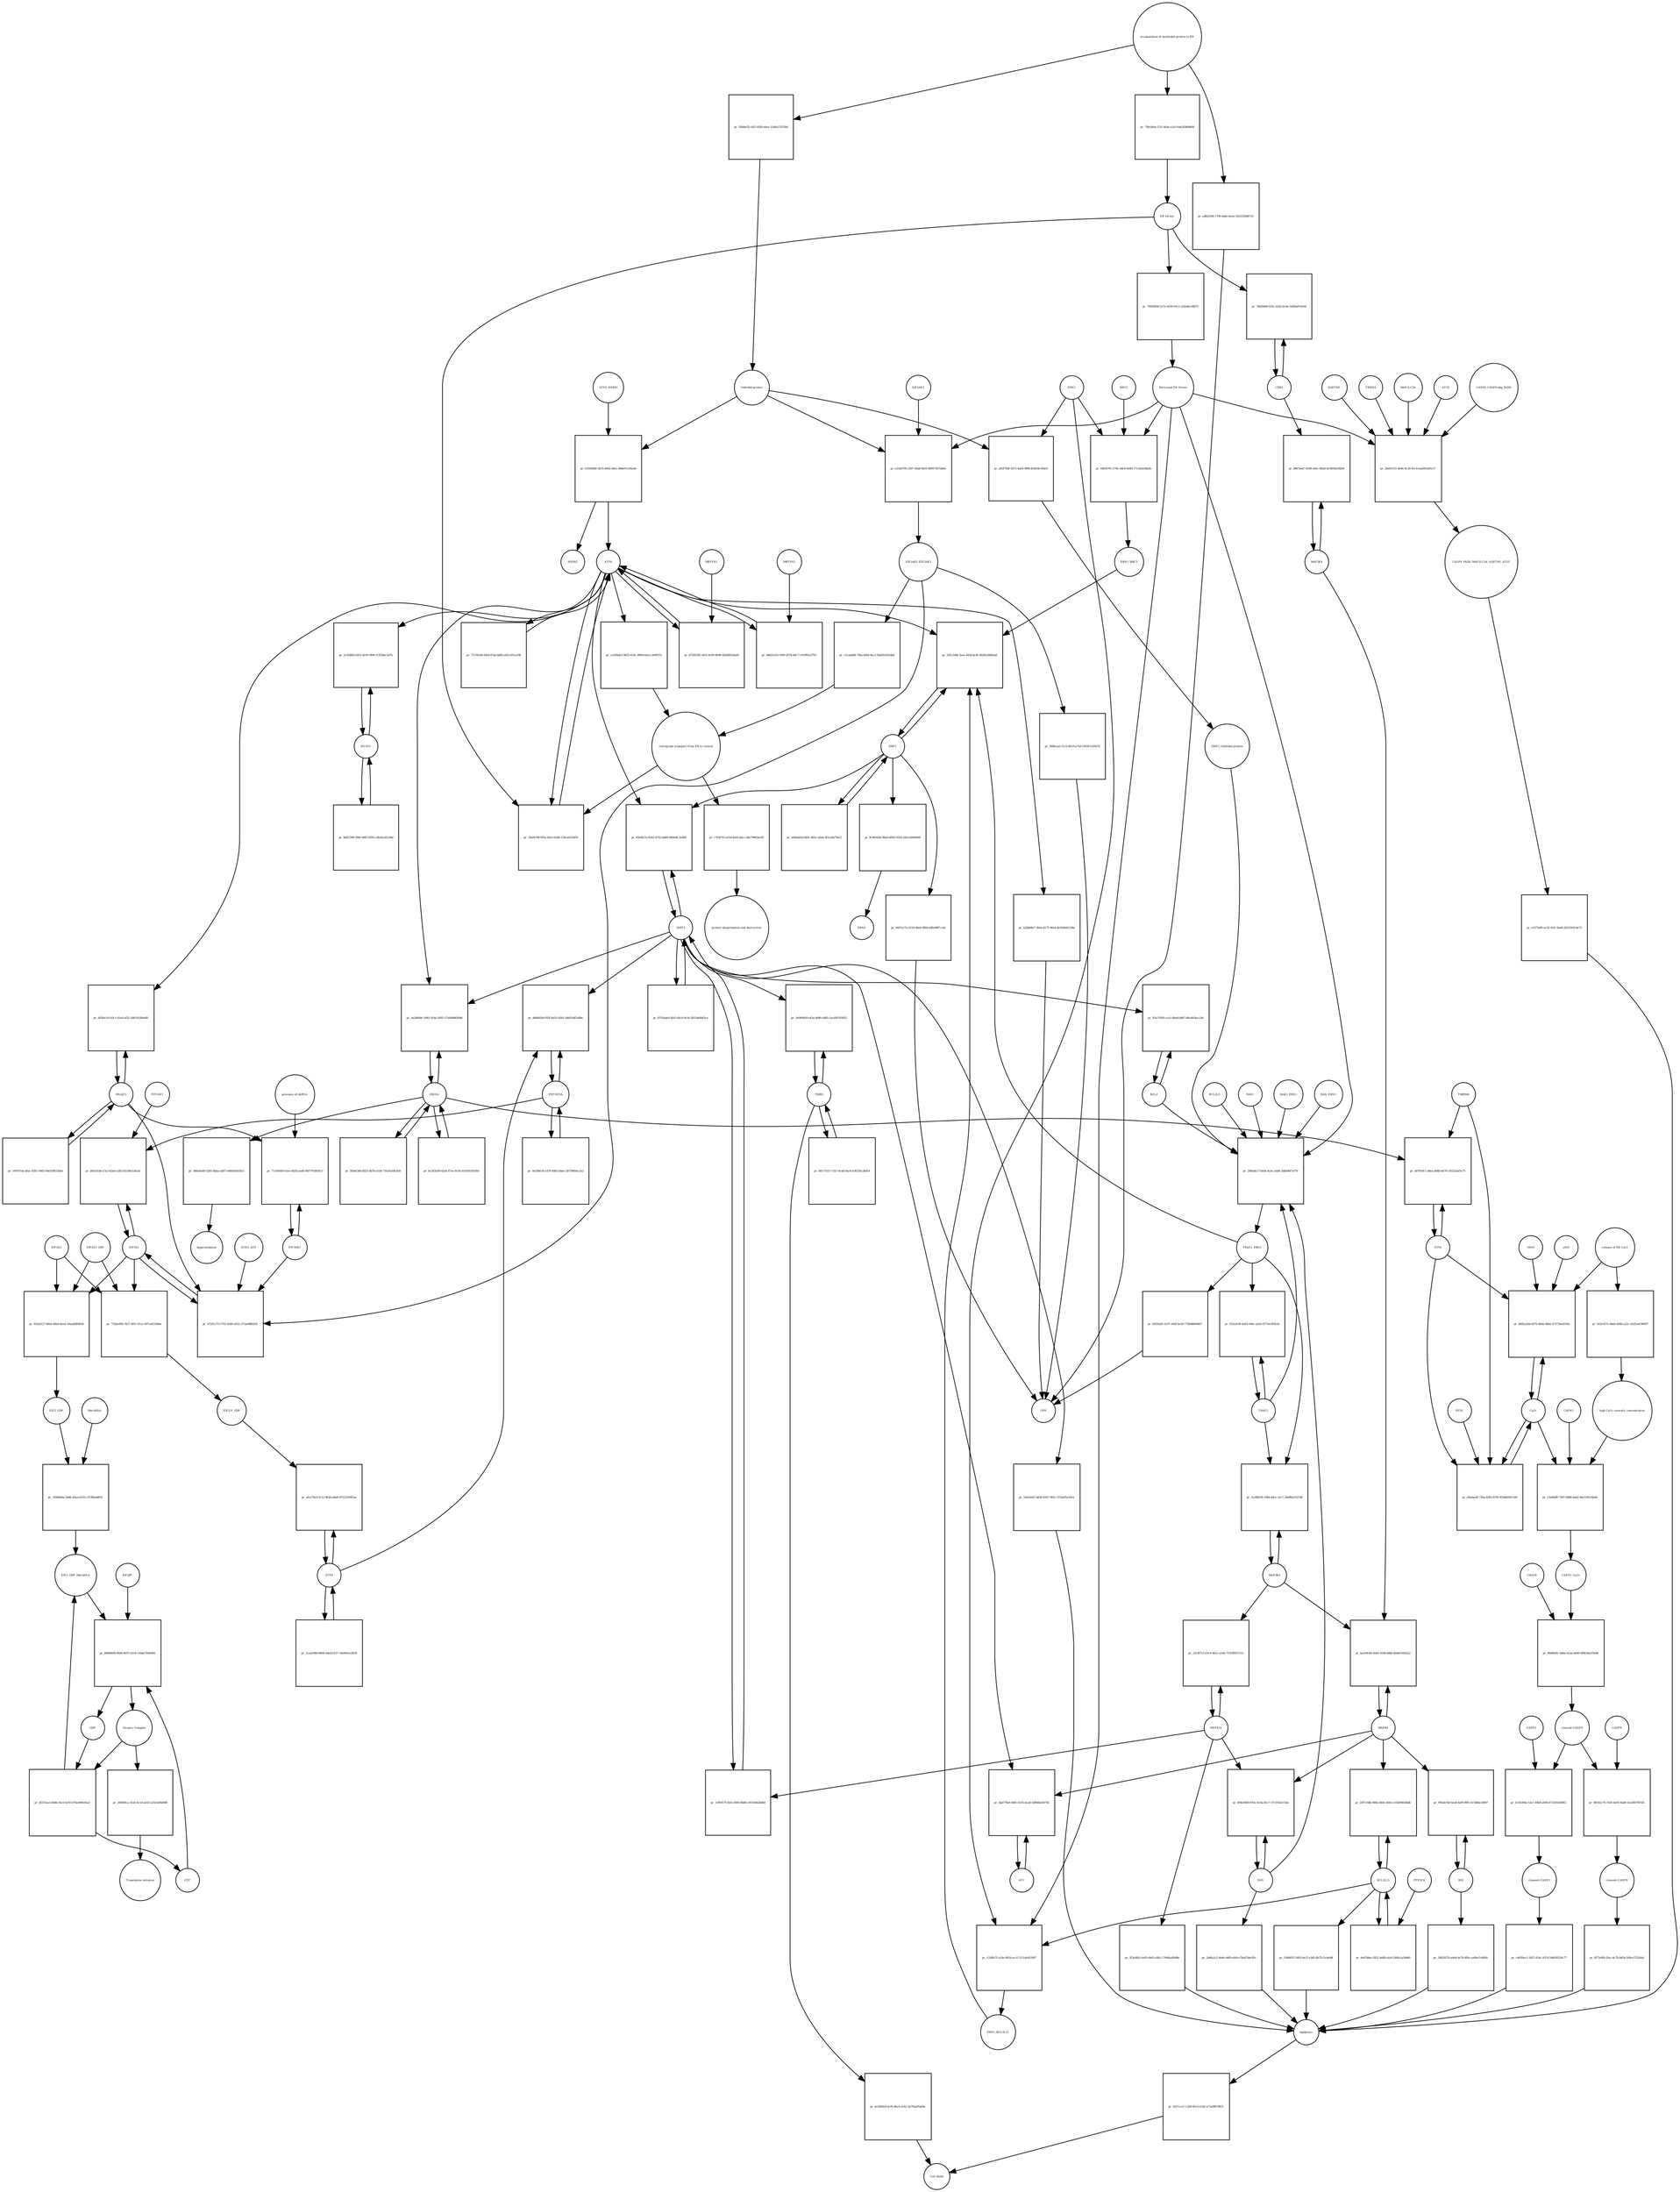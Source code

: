 strict digraph  {
ATF6_HSPA5 [annotation="", bipartite=0, cls=complex, fontsize=4, label=ATF6_HSPA5, shape=circle];
"pr_035549d0-2635-4602-b0ec-8bbe91164a4d" [annotation="", bipartite=1, cls=process, fontsize=4, label="pr_035549d0-2635-4602-b0ec-8bbe91164a4d", shape=square];
ATF6 [annotation="urn_miriam_hgnc.symbol_ATF6", bipartite=0, cls=macromolecule, fontsize=4, label=ATF6, shape=circle];
HSPA5 [annotation="urn_miriam_hgnc.symbol_HSPA5", bipartite=0, cls=macromolecule, fontsize=4, label=HSPA5, shape=circle];
"Unfolded protein" [annotation="", bipartite=0, cls=macromolecule, fontsize=4, label="Unfolded protein", shape=circle];
ERN1 [annotation="urn_miriam_hgnc.symbol_ERN1", bipartite=0, cls=macromolecule, fontsize=4, label=ERN1, shape=circle];
"pr_a83f7fb8-5d72-4a65-9f88-fb5834c5f4e0" [annotation="", bipartite=1, cls=process, fontsize=4, label="pr_a83f7fb8-5d72-4a65-9f88-fb5834c5f4e0", shape=square];
"ERN1_Unfolded protein" [annotation="", bipartite=0, cls=complex, fontsize=4, label="ERN1_Unfolded protein", shape=circle];
EIF2AK3_EIF2AK3 [annotation="", bipartite=0, cls=complex, fontsize=4, label=EIF2AK3_EIF2AK3, shape=circle];
"pr_c2cad446-7fba-40bd-8ac1-fbd26c6416bd" [annotation="", bipartite=1, cls=process, fontsize=4, label="pr_c2cad446-7fba-40bd-8ac1-fbd26c6416bd", shape=square];
"retrograde transport from ER to cytosol" [annotation="", bipartite=0, cls=phenotype, fontsize=4, label="retrograde transport from ER to cytosol", shape=circle];
"pr_ca598da3-9825-419c-996d-ebe1c3e9937e" [annotation="", bipartite=1, cls=process, fontsize=4, label="pr_ca598da3-9825-419c-996d-ebe1c3e9937e", shape=square];
"pr_c763f7f2-ee5d-4ef4-abcc-a8e79983ec85" [annotation="", bipartite=1, cls=process, fontsize=4, label="pr_c763f7f2-ee5d-4ef4-abcc-a8e79983ec85", shape=square];
"protein ubiquitination and destruction" [annotation="", bipartite=0, cls=phenotype, fontsize=4, label="protein ubiquitination and destruction", shape=circle];
"pr_296e8a17-8a0d-4cbc-a4db-3dbb96f7ef78" [annotation="", bipartite=1, cls=process, fontsize=4, label="pr_296e8a17-8a0d-4cbc-a4db-3dbb96f7ef78", shape=square];
TRAF2_ERN1 [annotation="", bipartite=0, cls=complex, fontsize=4, label=TRAF2_ERN1, shape=circle];
BAK1_ERN1 [annotation="", bipartite=0, cls=complex, fontsize=4, label=BAK1_ERN1, shape=circle];
BAX_ERN1 [annotation="", bipartite=0, cls=complex, fontsize=4, label=BAX_ERN1, shape=circle];
BCL2 [annotation="urn_miriam_hgnc.symbol_BCL2", bipartite=0, cls="nucleic acid feature", fontsize=4, label=BCL2, shape=circle];
BCL2L1 [annotation="urn_miriam_hgnc.symbol_BCL2L1", bipartite=0, cls=macromolecule, fontsize=4, label=BCL2L1, shape=circle];
"Persistant ER Stress" [annotation="", bipartite=0, cls=phenotype, fontsize=4, label="Persistant ER Stress", shape=circle];
BAX [annotation="urn_miriam_hgnc.symbol_BAX", bipartite=0, cls=macromolecule, fontsize=4, label=BAX, shape=circle];
BAK1 [annotation="urn_miriam_hgnc.symbol_BAK1", bipartite=0, cls=macromolecule, fontsize=4, label=BAK1, shape=circle];
TRAF2 [annotation="urn_miriam_hgnc.symbol_TRAF2", bipartite=0, cls=macromolecule, fontsize=4, label=TRAF2, shape=circle];
XBP1 [annotation="urn_miriam_hgnc.symbol_XBP1", bipartite=0, cls=macromolecule, fontsize=4, label=XBP1, shape=circle];
"pr_505c3d6f-3aee-493d-bc6f-d620e1806cbd" [annotation="", bipartite=1, cls=process, fontsize=4, label="pr_505c3d6f-3aee-493d-bc6f-d620e1806cbd", shape=square];
ERN1_BBC3 [annotation="", bipartite=0, cls=complex, fontsize=4, label=ERN1_BBC3, shape=circle];
ERN1_BCL2L11 [annotation="", bipartite=0, cls=complex, fontsize=4, label=ERN1_BCL2L11, shape=circle];
"pr_e406a65d-b65c-403c-a6eb-4f1e29a7fdc5" [annotation="", bipartite=1, cls=process, fontsize=4, label="pr_e406a65d-b65c-403c-a6eb-4f1e29a7fdc5", shape=square];
"pr_8c963d2d-99a4-495d-9324-2d21e9456060" [annotation="", bipartite=1, cls=process, fontsize=4, label="pr_8c963d2d-99a4-495d-9324-2d21e9456060", shape=square];
ERAD [annotation="", bipartite=0, cls=phenotype, fontsize=4, label=ERAD, shape=circle];
"pr_4687a17a-615d-40e6-9f6d-a9fe6887c3af" [annotation="", bipartite=1, cls=process, fontsize=4, label="pr_4687a17a-615d-40e6-9f6d-a9fe6887c3af", shape=square];
UPR [annotation="", bipartite=0, cls=phenotype, fontsize=4, label=UPR, shape=circle];
"pr_033a3c6f-4e83-40bc-a5e0-5f716c0f5b34" [annotation="", bipartite=1, cls=process, fontsize=4, label="pr_033a3c6f-4e83-40bc-a5e0-5f716c0f5b34", shape=square];
MAPK8 [annotation="urn_miriam_hgnc.symbol_MAPK8", bipartite=0, cls=macromolecule, fontsize=4, label=MAPK8, shape=circle];
"pr_ba3e8cbb-4ab5-410b-8dbf-6b44e50ef2a2" [annotation="", bipartite=1, cls=process, fontsize=4, label="pr_ba3e8cbb-4ab5-410b-8dbf-6b44e50ef2a2", shape=square];
MAP3K4 [annotation="urn_miriam_hgnc.symbol_MAP3K4", bipartite=0, cls=macromolecule, fontsize=4, label=MAP3K4, shape=circle];
MAP3K5 [annotation="urn_miriam_hgnc.symbol_MAP3K5", bipartite=0, cls=macromolecule, fontsize=4, label=MAP3K5, shape=circle];
MAPK14 [annotation="urn_miriam_hgnc.symbol_MAPK14", bipartite=0, cls=macromolecule, fontsize=4, label=MAPK14, shape=circle];
"pr_23c9f7c5-43c9-4b2c-a1eb-71919f857e33" [annotation="", bipartite=1, cls=process, fontsize=4, label="pr_23c9f7c5-43c9-4b2c-a1eb-71919f857e33", shape=square];
"pr_5f2a9fb5-4a93-4b03-a9b1-170d0aafb9bb" [annotation="", bipartite=1, cls=process, fontsize=4, label="pr_5f2a9fb5-4a93-4b03-a9b1-170d0aafb9bb", shape=square];
Apoptosis [annotation="", bipartite=0, cls=phenotype, fontsize=4, label=Apoptosis, shape=circle];
DDIT3 [annotation="urn_miriam_hgnc.symbol_DDIT3", bipartite=0, cls=macromolecule, fontsize=4, label=DDIT3, shape=circle];
"pr_13f6917f-f443-4943-8b88-c8510662b48d" [annotation="", bipartite=1, cls=process, fontsize=4, label="pr_13f6917f-f443-4943-8b88-c8510662b48d", shape=square];
"pr_7ab1b561-dd3d-45b7-992c-f152e05a19cb" [annotation="", bipartite=1, cls=process, fontsize=4, label="pr_7ab1b561-dd3d-45b7-992c-f152e05a19cb", shape=square];
"pr_93a71950-cca1-4be8-bd47-d6cdaf4accbd" [annotation="", bipartite=1, cls=process, fontsize=4, label="pr_93a71950-cca1-4be8-bd47-d6cdaf4accbd", shape=square];
"pr_30a9150f-f95a-45e3-b348-130ca0254f50" [annotation="", bipartite=1, cls=process, fontsize=4, label="pr_30a9150f-f95a-45e3-b348-130ca0254f50", shape=square];
"ER Stress" [annotation="", bipartite=0, cls=phenotype, fontsize=4, label="ER Stress", shape=circle];
"pr_b7595305-401f-4c90-9648-82b06f43dafd" [annotation="", bipartite=1, cls=process, fontsize=4, label="pr_b7595305-401f-4c90-9648-82b06f43dafd", shape=square];
MBTPS1 [annotation="urn_miriam_hgnc.symbol_MBTPS1", bipartite=0, cls=macromolecule, fontsize=4, label=MBTPS1, shape=circle];
"pr_b8d25c03-5490-437b-b8c7-c919f0a1f70c" [annotation="", bipartite=1, cls=process, fontsize=4, label="pr_b8d25c03-5490-437b-b8c7-c919f0a1f70c", shape=square];
MBTPS2 [annotation="urn_miriam_hgnc.symbol_MBTPS2", bipartite=0, cls=macromolecule, fontsize=4, label=MBTPS2, shape=circle];
"pr_71159e46-f464-47ab-b882-aff2c051e19b" [annotation="", bipartite=1, cls=process, fontsize=4, label="pr_71159e46-f464-47ab-b882-aff2c051e19b", shape=square];
"pr_8755ade4-bfa5-45cd-9e3a-5015de4bf5ce" [annotation="", bipartite=1, cls=process, fontsize=4, label="pr_8755ade4-bfa5-45cd-9e3a-5015de4bf5ce", shape=square];
"pr_85b9fa7e-8543-4702-bd48-8d064fc2e868" [annotation="", bipartite=1, cls=process, fontsize=4, label="pr_85b9fa7e-8543-4702-bd48-8d064fc2e868", shape=square];
EIF2S1 [annotation="urn_miriam_hgnc.symbol_EIF2S1", bipartite=0, cls=macromolecule, fontsize=4, label=EIF2S1, shape=circle];
"pr_b7281175-1702-43d9-a022-275ae88fd1fb" [annotation="", bipartite=1, cls=process, fontsize=4, label="pr_b7281175-1702-43d9-a022-275ae88fd1fb", shape=square];
GCN2_ATP [annotation="", bipartite=0, cls=complex, fontsize=4, label=GCN2_ATP, shape=circle];
EIF2AK2 [annotation="urn_miriam_hgnc.symbol_EIF2AK2", bipartite=0, cls=macromolecule, fontsize=4, label=EIF2AK2, shape=circle];
DNAJC3 [annotation="urn_miriam_hgnc.symbol_DNAJC3", bipartite=0, cls=macromolecule, fontsize=4, label=DNAJC3, shape=circle];
EIF2S2 [annotation="urn_miriam_hgnc.symbol_EIF2S2", bipartite=0, cls=macromolecule, fontsize=4, label=EIF2S2, shape=circle];
"pr_f02ab127-88a4-48a8-8eed-30aadfd06fe8" [annotation="", bipartite=1, cls=process, fontsize=4, label="pr_f02ab127-88a4-48a8-8eed-30aadfd06fe8", shape=square];
EIF2S3_GDP [annotation="", bipartite=0, cls=complex, fontsize=4, label=EIF2S3_GDP, shape=circle];
EIF2_GDP [annotation="", bipartite=0, cls=complex, fontsize=4, label=EIF2_GDP, shape=circle];
"EIF2_GDP_Met-tRNA" [annotation="", bipartite=0, cls=complex, fontsize=4, label="EIF2_GDP_Met-tRNA", shape=circle];
"pr_868d60f8-4b94-4e07-b150-14dae7b44084" [annotation="", bipartite=1, cls=process, fontsize=4, label="pr_868d60f8-4b94-4e07-b150-14dae7b44084", shape=square];
"Ternary Complex" [annotation="", bipartite=0, cls=complex, fontsize=4, label="Ternary Complex", shape=circle];
"EIF2B*" [annotation="", bipartite=0, cls=complex, fontsize=4, label="EIF2B*", shape=circle];
GTP [annotation="urn_miriam_obo.chebi_CHEBI%3A57600", bipartite=0, cls="simple chemical", fontsize=4, label=GTP, shape=circle];
GDP [annotation="urn_miriam_obo.chebi_CHEBI%3A65180", bipartite=0, cls="simple chemical", fontsize=4, label=GDP, shape=circle];
"pr_bf253aa3-bb6b-45c5-bc93-87be49401ba2" [annotation="", bipartite=1, cls=process, fontsize=4, label="pr_bf253aa3-bb6b-45c5-bc93-87be49401ba2", shape=square];
ATF4 [annotation="urn_miriam_hgnc.symbol_ATF4", bipartite=0, cls=macromolecule, fontsize=4, label=ATF4, shape=circle];
"pr_afce7b23-5c12-462d-a8a8-97523309f1ae" [annotation="", bipartite=1, cls=process, fontsize=4, label="pr_afce7b23-5c12-462d-a8a8-97523309f1ae", shape=square];
"EIF2-P_GDP" [annotation="", bipartite=0, cls=complex, fontsize=4, label="EIF2-P_GDP", shape=circle];
"pr_2cea038d-8668-4dad-8157-30a885a33430" [annotation="", bipartite=1, cls=process, fontsize=4, label="pr_2cea038d-8668-4dad-8157-30a885a33430", shape=square];
PPP1R15A [annotation="urn_miriam_hgnc.symbol_PPP1R15A", bipartite=0, cls=macromolecule, fontsize=4, label=PPP1R15A, shape=circle];
"pr_9d4662b9-f03f-4a52-b3b5-44d51d47a8ba" [annotation="", bipartite=1, cls=process, fontsize=4, label="pr_9d4662b9-f03f-4a52-b3b5-44d51d47a8ba", shape=square];
"pr_4e1b8e34-1d74-49b5-bbae-2b75860ec2a2" [annotation="", bipartite=1, cls=process, fontsize=4, label="pr_4e1b8e34-1d74-49b5-bbae-2b75860ec2a2", shape=square];
"pr_26646fca-552b-4c1d-a432-a35cbef6d88f" [annotation="", bipartite=1, cls=process, fontsize=4, label="pr_26646fca-552b-4c1d-a432-a35cbef6d88f", shape=square];
"Translation initiation" [annotation="", bipartite=0, cls=phenotype, fontsize=4, label="Translation initiation", shape=circle];
"pr_3ce88236-10bb-49cc-a1c7-2bd80a5537d8" [annotation="", bipartite=1, cls=process, fontsize=4, label="pr_3ce88236-10bb-49cc-a1c7-2bd80a5537d8", shape=square];
ERO1A [annotation="urn_miriam_hgnc.symbol_ERO1A", bipartite=0, cls=macromolecule, fontsize=4, label=ERO1A, shape=circle];
"pr_4a2d648c-5061-414a-9293-37a440665b9b" [annotation="", bipartite=1, cls=process, fontsize=4, label="pr_4a2d648c-5061-414a-9293-37a440665b9b", shape=square];
"pr_bc303a99-d2e4-47ee-8c95-b10305181fb0" [annotation="", bipartite=1, cls=process, fontsize=4, label="pr_bc303a99-d2e4-47ee-8c95-b10305181fb0", shape=square];
"pr_bf0c01db-a7a2-43a0-a585-b5c89cf3dcb2" [annotation="", bipartite=1, cls=process, fontsize=4, label="pr_bf0c01db-a7a2-43a0-a585-b5c89cf3dcb2", shape=square];
EIF2AK1 [annotation="urn_miriam_hgnc.symbol_EIF2AK1", bipartite=0, cls=macromolecule, fontsize=4, label=EIF2AK1, shape=circle];
"pr_694e58b9-47dc-4c8a-81c7-37c103a115be" [annotation="", bipartite=1, cls=process, fontsize=4, label="pr_694e58b9-47dc-4c8a-81c7-37c103a115be", shape=square];
"pr_2d4fa2c2-4e6e-44f0-af4d-e7bab7b4c85c" [annotation="", bipartite=1, cls=process, fontsize=4, label="pr_2d4fa2c2-4e6e-44f0-af4d-e7bab7b4c85c", shape=square];
"Ca2+" [annotation="urn_miriam_obo.chebi_CHEBI%3A29108", bipartite=0, cls="simple chemical", fontsize=4, label="Ca2+", shape=circle];
"pr_b8d2a2bd-b975-40da-9bb2-d73736ed35bb" [annotation="", bipartite=1, cls=process, fontsize=4, label="pr_b8d2a2bd-b975-40da-9bb2-d73736ed35bb", shape=square];
"release of ER Ca2+" [annotation="", bipartite=0, cls=phenotype, fontsize=4, label="release of ER Ca2+", shape=circle];
ITPR [annotation="urn_miriam_hgnc.symbol_ITPR1|urn_miriam_hgnc.symbol_ITPR2|urn_miriam_hgnc.symbol_ITPR3", bipartite=0, cls=macromolecule, fontsize=4, label=ITPR, shape=circle];
MAM [annotation="", bipartite=0, cls=phenotype, fontsize=4, label=MAM, shape=circle];
s619 [annotation="", bipartite=0, cls=complex, fontsize=4, label=s619, shape=circle];
"pr_8867ba47-818f-426c-8624-bc0859a302b4" [annotation="", bipartite=1, cls=process, fontsize=4, label="pr_8867ba47-818f-426c-8624-bc0859a302b4", shape=square];
CDK5 [annotation="urn_miriam_hgnc.symbol_CDK5", bipartite=0, cls=macromolecule, fontsize=4, label=CDK5, shape=circle];
"pr_74f284d0-025c-41b2-bcbe-5d58ad7efa6f" [annotation="", bipartite=1, cls="uncertain process", fontsize=4, label="pr_74f284d0-025c-41b2-bcbe-5d58ad7efa6f", shape=square];
"pr_4337cca7-c209-4914-a1d5-a72a9fb79831" [annotation="", bipartite=1, cls=process, fontsize=4, label="pr_4337cca7-c209-4914-a1d5-a72a9fb79831", shape=square];
"Cell death" [annotation="", bipartite=0, cls=phenotype, fontsize=4, label="Cell death", shape=circle];
"pr_e0a6aa4f-72ba-4383-870f-955d605b7cb9" [annotation="", bipartite=1, cls=process, fontsize=4, label="pr_e0a6aa4f-72ba-4383-870f-955d605b7cb9", shape=square];
TMBIM6 [annotation="urn_miriam_hgnc.symbol_TMBIM6", bipartite=0, cls=macromolecule, fontsize=4, label=TMBIM6, shape=circle];
RYR1 [annotation="urn_miriam_hgnc.symbol_RYR1", bipartite=0, cls=macromolecule, fontsize=4, label=RYR1, shape=circle];
EIF2AK3 [annotation="urn_miriam_hgnc.symbol_EIF2AK3", bipartite=0, cls=macromolecule, fontsize=4, label=EIF2AK3, shape=circle];
"pr_e23a0795-2307-40a8-b81f-69057507dd0a" [annotation="", bipartite=1, cls=process, fontsize=4, label="pr_e23a0795-2307-40a8-b81f-69057507dd0a", shape=square];
"pr_9b0eda48-5285-4bba-ad97-e08d45e65fe3" [annotation="", bipartite=1, cls=process, fontsize=4, label="pr_9b0eda48-5285-4bba-ad97-e08d45e65fe3", shape=square];
hyperoxidation [annotation="", bipartite=0, cls=phenotype, fontsize=4, label=hyperoxidation, shape=circle];
"pr_5fb4e3d6-d925-4b7b-a1d0-716262e8cd58" [annotation="", bipartite=1, cls=process, fontsize=4, label="pr_5fb4e3d6-d925-4b7b-a1d0-716262e8cd58", shape=square];
"pr_79930830-1e7e-4530-93c1-c63edec58075" [annotation="", bipartite=1, cls=process, fontsize=4, label="pr_79930830-1e7e-4530-93c1-c63edec58075", shape=square];
"CASP8_CASP8-ubq_FADD" [annotation="", bipartite=0, cls=complex, fontsize=4, label="CASP8_CASP8-ubq_FADD", shape=circle];
"pr_2be83151-4e0e-4c28-9cc4-eaaf9c445c27" [annotation="", bipartite=1, cls=process, fontsize=4, label="pr_2be83151-4e0e-4c28-9cc4-eaaf9c445c27", shape=square];
"SQSTM1 " [annotation="urn_miriam_hgnc.symbol_SQSTM1", bipartite=0, cls=macromolecule, fontsize=4, label="SQSTM1 ", shape=circle];
CASP8_FADD_MAP1LC3A_SQSTM1_ATG5 [annotation="", bipartite=0, cls=complex, fontsize=4, label=CASP8_FADD_MAP1LC3A_SQSTM1_ATG5, shape=circle];
TRIM13 [annotation="urn_miriam_hgnc.symbol_TRIM13", bipartite=0, cls=macromolecule, fontsize=4, label=TRIM13, shape=circle];
MAP1LC3A [annotation="urn_miriam_hgnc.symbol_MAP1LC3A", bipartite=0, cls=macromolecule, fontsize=4, label=MAP1LC3A, shape=circle];
ATG5 [annotation="urn_miriam_hgnc.symbol_ATG5", bipartite=0, cls=macromolecule, fontsize=4, label=ATG5, shape=circle];
"pr_e3375ef0-ac32-4cfc-9ae6-282550414e75" [annotation="", bipartite=1, cls=process, fontsize=4, label="pr_e3375ef0-ac32-4cfc-9ae6-282550414e75", shape=square];
"AP-1" [annotation="urn_miriam_hgnc.symbol_FOS|urn_miriam_hgnc.symbol_FOSB|urn_miriam_hgnc.symbol_FOSL1|urn_miriam_hgnc.symbol_FOSL2|urn_miriam_hgnc.symbol_JUN|urn_miriam_hgnc.symbol_JUNB|urn_miriam_hgnc.symbol_JUND", bipartite=0, cls=macromolecule, fontsize=4, label="AP-1", shape=circle];
"pr_4ab778ef-4681-4355-bca8-5dfb6be4d756" [annotation="", bipartite=1, cls=process, fontsize=4, label="pr_4ab778ef-4681-4355-bca8-5dfb6be4d756", shape=square];
"pr_71104949-61ee-4b5d-aad8-9b07763850c3" [annotation="", bipartite=1, cls=process, fontsize=4, label="pr_71104949-61ee-4b5d-aad8-9b07763850c3", shape=square];
"presence of dsRNA" [annotation="", bipartite=0, cls=phenotype, fontsize=4, label="presence of dsRNA", shape=circle];
"Met-tRNA" [annotation="urn_miriam_hgnc_HGNC%3A34779", bipartite=0, cls="nucleic acid feature", fontsize=4, label="Met-tRNA", shape=circle];
"pr_2588d0da-3dd6-43aa-b103-c1f390eddf51" [annotation="", bipartite=1, cls=process, fontsize=4, label="pr_2588d0da-3dd6-43aa-b103-c1f390eddf51", shape=square];
"pr_752ba999-7827-4f91-91ce-097caf216bbe" [annotation="", bipartite=1, cls=process, fontsize=4, label="pr_752ba999-7827-4f91-91ce-097caf216bbe", shape=square];
"accumulation of misfolded protein in ER" [annotation="", bipartite=0, cls=phenotype, fontsize=4, label="accumulation of misfolded protein in ER", shape=circle];
"pr_56b8ef32-faf1-45f9-adea-12d4a13555b6" [annotation="", bipartite=1, cls=process, fontsize=4, label="pr_56b8ef32-faf1-45f9-adea-12d4a13555b6", shape=square];
"pr_796c8e4c-f21f-4e9a-a3c6-6de2f0bfb608" [annotation="", bipartite=1, cls=process, fontsize=4, label="pr_796c8e4c-f21f-4e9a-a3c6-6de2f0bfb608", shape=square];
"pr_edfb2184-1708-4a8c-bcee-5202329d871d" [annotation="", bipartite=1, cls=process, fontsize=4, label="pr_edfb2184-1708-4a8c-bcee-5202329d871d", shape=square];
"pr_f9d9caa2-f1c0-4619-a75d-191447c8367d" [annotation="", bipartite=1, cls=process, fontsize=4, label="pr_f9d9caa2-f1c0-4619-a75d-191447c8367d", shape=square];
"pr_f835fa81-4197-444f-be26-77d0d8b09407" [annotation="", bipartite=1, cls=process, fontsize=4, label="pr_f835fa81-4197-444f-be26-77d0d8b09407", shape=square];
"pr_b22b68e7-5b6a-4175-96e4-4e5606d1108e" [annotation="", bipartite=1, cls=process, fontsize=4, label="pr_b22b68e7-5b6a-4175-96e4-4e5606d1108e", shape=square];
BCL2L11 [annotation="urn_miriam_hgnc.symbol_BCL2L11", bipartite=0, cls=macromolecule, fontsize=4, label=BCL2L11, shape=circle];
"pr_24f7c9db-988a-48d1-b0b5-e15b4945d6db" [annotation="", bipartite=1, cls=process, fontsize=4, label="pr_24f7c9db-988a-48d1-b0b5-e15b4945d6db", shape=square];
BID [annotation="urn_miriam_hgnc.symbol_BID", bipartite=0, cls=macromolecule, fontsize=4, label=BID, shape=circle];
"pr_992ab7dd-6ea8-4af9-9ff0-3e7d8da1d907" [annotation="", bipartite=1, cls=process, fontsize=4, label="pr_992ab7dd-6ea8-4af9-9ff0-3e7d8da1d907", shape=square];
"pr_15d6f057-0f03-4a7f-a3d5-8b75c5c4a9df" [annotation="", bipartite=1, cls=process, fontsize=4, label="pr_15d6f057-0f03-4a7f-a3d5-8b75c5c4a9df", shape=square];
"pr_2d02957b-ade8-4e78-9f0a-ce6ba7c66f0c" [annotation="", bipartite=1, cls=process, fontsize=4, label="pr_2d02957b-ade8-4e78-9f0a-ce6ba7c66f0c", shape=square];
"pr_c326fe7f-a1de-481b-accf-5121de451867" [annotation="", bipartite=1, cls=process, fontsize=4, label="pr_c326fe7f-a1de-481b-accf-5121de451867", shape=square];
"pr_44f04791-278c-4dc0-8d49-17c2d3a5bb3b" [annotation="", bipartite=1, cls=process, fontsize=4, label="pr_44f04791-278c-4dc0-8d49-17c2d3a5bb3b", shape=square];
BBC3 [annotation="urn_miriam_hgnc.symbol_BBC3", bipartite=0, cls=macromolecule, fontsize=4, label=BBC3, shape=circle];
"pr_9e47dbec-f822-4d48-afa4-180fa1a30d60" [annotation="", bipartite=1, cls=process, fontsize=4, label="pr_9e47dbec-f822-4d48-afa4-180fa1a30d60", shape=square];
PPP2CA [annotation="urn_miriam_hgnc.symbol_PPP2CA", bipartite=0, cls=macromolecule, fontsize=4, label=PPP2CA, shape=circle];
TRIB3 [annotation="urn_miriam_hgnc.symbol_TRIB3", bipartite=0, cls=macromolecule, fontsize=4, label=TRIB3, shape=circle];
"pr_3e069459-e43a-4b90-ad85-1acd50762051" [annotation="", bipartite=1, cls=process, fontsize=4, label="pr_3e069459-e43a-4b90-ad85-1acd50762051", shape=square];
"pr_66573521-11b7-4cdd-9ac6-636550c28d14" [annotation="", bipartite=1, cls=process, fontsize=4, label="pr_66573521-11b7-4cdd-9ac6-636550c28d14", shape=square];
"pr_4c5d9d24-bcf6-4bc4-a142-3a792a85a64e" [annotation="", bipartite=1, cls=process, fontsize=4, label="pr_4c5d9d24-bcf6-4bc4-a142-3a792a85a64e", shape=square];
"pr_563c057e-0beb-490b-a22c-42d1edc99997" [annotation="", bipartite=1, cls=process, fontsize=4, label="pr_563c057e-0beb-490b-a22c-42d1edc99997", shape=square];
"high Ca2+ cytosolic concentration" [annotation="", bipartite=0, cls=phenotype, fontsize=4, label="high Ca2+ cytosolic concentration", shape=circle];
"pr_d03fac50-b5c1-43a4-af22-26b7e52bed45" [annotation="", bipartite=1, cls=process, fontsize=4, label="pr_d03fac50-b5c1-43a4-af22-26b7e52bed45", shape=square];
"pr_1697b7da-dfac-4391-9463-0be35f833ab4" [annotation="", bipartite=1, cls=process, fontsize=4, label="pr_1697b7da-dfac-4391-9463-0be35f833ab4", shape=square];
"pr_d47050c1-ddea-466b-be76-cf0232a65c75" [annotation="", bipartite=1, cls=process, fontsize=4, label="pr_d47050c1-ddea-466b-be76-cf0232a65c75", shape=square];
CASP4 [annotation="urn_miriam_hgnc.symbol_CASP4", bipartite=0, cls=macromolecule, fontsize=4, label=CASP4, shape=circle];
"pr_86d492fc-bdbe-42aa-b640-089cbba35b9d" [annotation="", bipartite=1, cls=process, fontsize=4, label="pr_86d492fc-bdbe-42aa-b640-089cbba35b9d", shape=square];
"cleaved~CASP4" [annotation="urn_miriam_hgnc.symbol_CASP4", bipartite=0, cls=macromolecule, fontsize=4, label="cleaved~CASP4", shape=circle];
"CAPN1_Ca2+" [annotation="", bipartite=0, cls=complex, fontsize=4, label="CAPN1_Ca2+", shape=circle];
CASP3 [annotation="urn_miriam_hgnc.symbol_CASP3", bipartite=0, cls=macromolecule, fontsize=4, label=CASP3, shape=circle];
"pr_b11b306e-52a7-44b8-a494-8725453d5f63" [annotation="", bipartite=1, cls=process, fontsize=4, label="pr_b11b306e-52a7-44b8-a494-8725453d5f63", shape=square];
"cleaved~CASP3" [annotation="urn_miriam_hgnc.symbol_CASP3", bipartite=0, cls=macromolecule, fontsize=4, label="cleaved~CASP3", shape=circle];
CASP9 [annotation="urn_miriam_hgnc.symbol_CSAP9", bipartite=0, cls=macromolecule, fontsize=4, label=CASP9, shape=circle];
"pr_48102c70-7459-4a95-9ab9-1ea5807f87d5" [annotation="", bipartite=1, cls=process, fontsize=4, label="pr_48102c70-7459-4a95-9ab9-1ea5807f87d5", shape=square];
"cleaved~CASP9" [annotation="urn_miriam_hgnc.symbol_CASP9", bipartite=0, cls=macromolecule, fontsize=4, label="cleaved~CASP9", shape=circle];
CAPN1 [annotation="urn_miriam_hgnc.symbol_CAPN1", bipartite=0, cls=macromolecule, fontsize=4, label=CAPN1, shape=circle];
"pr_15e6b9ff-7407-4966-8ab2-8dc524534eb6" [annotation="", bipartite=1, cls=process, fontsize=4, label="pr_15e6b9ff-7407-4966-8ab2-8dc524534eb6", shape=square];
"pr_c4839ec1-5d37-414c-9374-54fd50228c77" [annotation="", bipartite=1, cls=process, fontsize=4, label="pr_c4839ec1-5d37-414c-9374-54fd50228c77", shape=square];
"pr_8f72e8f9-5fec-4c7b-b834-509ce72226ab" [annotation="", bipartite=1, cls=process, fontsize=4, label="pr_8f72e8f9-5fec-4c7b-b834-509ce72226ab", shape=square];
HYOU1 [annotation="urn_miriam_hgnc.symbol_HYOU1", bipartite=0, cls=macromolecule, fontsize=4, label=HYOU1, shape=circle];
"pr_2c5fd883-641f-4e50-9f96-f15f2b6c2d7b" [annotation="", bipartite=1, cls=process, fontsize=4, label="pr_2c5fd883-641f-4e50-9f96-f15f2b6c2d7b", shape=square];
"pr_8eff2308-299e-48f2-8395-c0b20cd5c04d" [annotation="", bipartite=1, cls=process, fontsize=4, label="pr_8eff2308-299e-48f2-8395-c0b20cd5c04d", shape=square];
ATF6_HSPA5 -> "pr_035549d0-2635-4602-b0ec-8bbe91164a4d"  [annotation="", interaction_type=consumption];
"pr_035549d0-2635-4602-b0ec-8bbe91164a4d" -> ATF6  [annotation="", interaction_type=production];
"pr_035549d0-2635-4602-b0ec-8bbe91164a4d" -> HSPA5  [annotation="", interaction_type=production];
ATF6 -> "pr_ca598da3-9825-419c-996d-ebe1c3e9937e"  [annotation="", interaction_type=consumption];
ATF6 -> "pr_505c3d6f-3aee-493d-bc6f-d620e1806cbd"  [annotation="urn_miriam_pubmed_26587781|urn_miriam_pubmed_23430059", interaction_type=catalysis];
ATF6 -> "pr_30a9150f-f95a-45e3-b348-130ca0254f50"  [annotation="", interaction_type=consumption];
ATF6 -> "pr_b7595305-401f-4c90-9648-82b06f43dafd"  [annotation="", interaction_type=consumption];
ATF6 -> "pr_b8d25c03-5490-437b-b8c7-c919f0a1f70c"  [annotation="", interaction_type=consumption];
ATF6 -> "pr_71159e46-f464-47ab-b882-aff2c051e19b"  [annotation="", interaction_type=consumption];
ATF6 -> "pr_85b9fa7e-8543-4702-bd48-8d064fc2e868"  [annotation="urn_miriam_pubmed_26587781|urn_miriam_pubmed_17991856|urn_miriam_pubmed_28843399", interaction_type=catalysis];
ATF6 -> "pr_4a2d648c-5061-414a-9293-37a440665b9b"  [annotation="urn_miriam_pubmed_23850759|urn_miriam_pubmed_25387528", interaction_type=catalysis];
ATF6 -> "pr_b22b68e7-5b6a-4175-96e4-4e5606d1108e"  [annotation="", interaction_type=consumption];
ATF6 -> "pr_d03fac50-b5c1-43a4-af22-26b7e52bed45"  [annotation="urn_miriam_pubmed_12601012|urn_miriam_pubmed_18360008", interaction_type=catalysis];
ATF6 -> "pr_2c5fd883-641f-4e50-9f96-f15f2b6c2d7b"  [annotation=urn_miriam_pubmed_18360008, interaction_type=catalysis];
"Unfolded protein" -> "pr_035549d0-2635-4602-b0ec-8bbe91164a4d"  [annotation="urn_miriam_pubmed_19509052|urn_miriam_pubmed_12847084|urn_miriam_pubmed_23850759", interaction_type=catalysis];
"Unfolded protein" -> "pr_a83f7fb8-5d72-4a65-9f88-fb5834c5f4e0"  [annotation="", interaction_type=consumption];
"Unfolded protein" -> "pr_e23a0795-2307-40a8-b81f-69057507dd0a"  [annotation=urn_miriam_pubmed_17991856, interaction_type=catalysis];
ERN1 -> "pr_a83f7fb8-5d72-4a65-9f88-fb5834c5f4e0"  [annotation="", interaction_type=consumption];
ERN1 -> "pr_c326fe7f-a1de-481b-accf-5121de451867"  [annotation="", interaction_type=consumption];
ERN1 -> "pr_44f04791-278c-4dc0-8d49-17c2d3a5bb3b"  [annotation="", interaction_type=consumption];
"pr_a83f7fb8-5d72-4a65-9f88-fb5834c5f4e0" -> "ERN1_Unfolded protein"  [annotation="", interaction_type=production];
"ERN1_Unfolded protein" -> "pr_296e8a17-8a0d-4cbc-a4db-3dbb96f7ef78"  [annotation="", interaction_type=consumption];
EIF2AK3_EIF2AK3 -> "pr_c2cad446-7fba-40bd-8ac1-fbd26c6416bd"  [annotation="", interaction_type=consumption];
EIF2AK3_EIF2AK3 -> "pr_b7281175-1702-43d9-a022-275ae88fd1fb"  [annotation="urn_miriam_pubmed_12667446|urn_miriam_pubmed_16246152|urn_miriam_pubmed_12601012|urn_miriam_pubmed_23850759|urn_miriam_pubmed_18360008|urn_miriam_pubmed_26587781", interaction_type=catalysis];
EIF2AK3_EIF2AK3 -> "pr_f9d9caa2-f1c0-4619-a75d-191447c8367d"  [annotation="", interaction_type=consumption];
"pr_c2cad446-7fba-40bd-8ac1-fbd26c6416bd" -> "retrograde transport from ER to cytosol"  [annotation="", interaction_type=production];
"retrograde transport from ER to cytosol" -> "pr_c763f7f2-ee5d-4ef4-abcc-a8e79983ec85"  [annotation="", interaction_type=consumption];
"retrograde transport from ER to cytosol" -> "pr_30a9150f-f95a-45e3-b348-130ca0254f50"  [annotation="urn_miriam_pubmed_18360008|urn_miriam_pubmed_17991856|urn_miriam_pubmed_26587781|urn_miriam_pubmed_12847084", interaction_type=inhibition];
"pr_ca598da3-9825-419c-996d-ebe1c3e9937e" -> "retrograde transport from ER to cytosol"  [annotation="", interaction_type=production];
"pr_c763f7f2-ee5d-4ef4-abcc-a8e79983ec85" -> "protein ubiquitination and destruction"  [annotation="", interaction_type=production];
"pr_296e8a17-8a0d-4cbc-a4db-3dbb96f7ef78" -> TRAF2_ERN1  [annotation="", interaction_type=production];
TRAF2_ERN1 -> "pr_505c3d6f-3aee-493d-bc6f-d620e1806cbd"  [annotation="urn_miriam_pubmed_26587781|urn_miriam_pubmed_23430059", interaction_type=catalysis];
TRAF2_ERN1 -> "pr_033a3c6f-4e83-40bc-a5e0-5f716c0f5b34"  [annotation=urn_miriam_pubmed_23850759, interaction_type=catalysis];
TRAF2_ERN1 -> "pr_3ce88236-10bb-49cc-a1c7-2bd80a5537d8"  [annotation=urn_miriam_pubmed_23850759, interaction_type=catalysis];
TRAF2_ERN1 -> "pr_f835fa81-4197-444f-be26-77d0d8b09407"  [annotation="", interaction_type=consumption];
BAK1_ERN1 -> "pr_296e8a17-8a0d-4cbc-a4db-3dbb96f7ef78"  [annotation="urn_miriam_pubmed_23850759|urn_miriam_pubmed_23430059|urn_miriam_pubmed_26587781", interaction_type=catalysis];
BAX_ERN1 -> "pr_296e8a17-8a0d-4cbc-a4db-3dbb96f7ef78"  [annotation="urn_miriam_pubmed_23850759|urn_miriam_pubmed_23430059|urn_miriam_pubmed_26587781", interaction_type=catalysis];
BCL2 -> "pr_296e8a17-8a0d-4cbc-a4db-3dbb96f7ef78"  [annotation="urn_miriam_pubmed_23850759|urn_miriam_pubmed_23430059|urn_miriam_pubmed_26587781", interaction_type=inhibition];
BCL2 -> "pr_93a71950-cca1-4be8-bd47-d6cdaf4accbd"  [annotation="", interaction_type=consumption];
BCL2L1 -> "pr_296e8a17-8a0d-4cbc-a4db-3dbb96f7ef78"  [annotation="urn_miriam_pubmed_23850759|urn_miriam_pubmed_23430059|urn_miriam_pubmed_26587781", interaction_type=inhibition];
"Persistant ER Stress" -> "pr_296e8a17-8a0d-4cbc-a4db-3dbb96f7ef78"  [annotation="urn_miriam_pubmed_23850759|urn_miriam_pubmed_23430059|urn_miriam_pubmed_26587781", interaction_type=inhibition];
"Persistant ER Stress" -> "pr_e23a0795-2307-40a8-b81f-69057507dd0a"  [annotation=urn_miriam_pubmed_17991856, interaction_type=catalysis];
"Persistant ER Stress" -> "pr_2be83151-4e0e-4c28-9cc4-eaaf9c445c27"  [annotation=urn_miriam_pubmed_17991856, interaction_type=catalysis];
"Persistant ER Stress" -> "pr_c326fe7f-a1de-481b-accf-5121de451867"  [annotation="urn_miriam_pubmed_23850759|urn_miriam_pubmed_23430059|urn_miriam_pubmed_26587781", interaction_type=inhibition];
"Persistant ER Stress" -> "pr_44f04791-278c-4dc0-8d49-17c2d3a5bb3b"  [annotation="urn_miriam_pubmed_23430059|urn_miriam_pubmed_17991856", interaction_type=inhibition];
BAX -> "pr_296e8a17-8a0d-4cbc-a4db-3dbb96f7ef78"  [annotation="urn_miriam_pubmed_23850759|urn_miriam_pubmed_23430059|urn_miriam_pubmed_26587781", interaction_type=catalysis];
BAX -> "pr_694e58b9-47dc-4c8a-81c7-37c103a115be"  [annotation="", interaction_type=consumption];
BAX -> "pr_2d4fa2c2-4e6e-44f0-af4d-e7bab7b4c85c"  [annotation="", interaction_type=consumption];
BAK1 -> "pr_296e8a17-8a0d-4cbc-a4db-3dbb96f7ef78"  [annotation="urn_miriam_pubmed_23850759|urn_miriam_pubmed_23430059|urn_miriam_pubmed_26587781", interaction_type=catalysis];
TRAF2 -> "pr_296e8a17-8a0d-4cbc-a4db-3dbb96f7ef78"  [annotation="", interaction_type=consumption];
TRAF2 -> "pr_033a3c6f-4e83-40bc-a5e0-5f716c0f5b34"  [annotation="", interaction_type=consumption];
TRAF2 -> "pr_3ce88236-10bb-49cc-a1c7-2bd80a5537d8"  [annotation=urn_miriam_pubmed_23850759, interaction_type=catalysis];
XBP1 -> "pr_505c3d6f-3aee-493d-bc6f-d620e1806cbd"  [annotation="", interaction_type=consumption];
XBP1 -> "pr_e406a65d-b65c-403c-a6eb-4f1e29a7fdc5"  [annotation="", interaction_type=consumption];
XBP1 -> "pr_8c963d2d-99a4-495d-9324-2d21e9456060"  [annotation="", interaction_type=consumption];
XBP1 -> "pr_4687a17a-615d-40e6-9f6d-a9fe6887c3af"  [annotation="", interaction_type=consumption];
XBP1 -> "pr_85b9fa7e-8543-4702-bd48-8d064fc2e868"  [annotation="urn_miriam_pubmed_26587781|urn_miriam_pubmed_17991856|urn_miriam_pubmed_28843399", interaction_type=catalysis];
"pr_505c3d6f-3aee-493d-bc6f-d620e1806cbd" -> XBP1  [annotation="", interaction_type=production];
ERN1_BBC3 -> "pr_505c3d6f-3aee-493d-bc6f-d620e1806cbd"  [annotation="urn_miriam_pubmed_26587781|urn_miriam_pubmed_23430059", interaction_type=catalysis];
ERN1_BCL2L11 -> "pr_505c3d6f-3aee-493d-bc6f-d620e1806cbd"  [annotation="urn_miriam_pubmed_26587781|urn_miriam_pubmed_23430059", interaction_type=catalysis];
"pr_e406a65d-b65c-403c-a6eb-4f1e29a7fdc5" -> XBP1  [annotation="", interaction_type=production];
"pr_8c963d2d-99a4-495d-9324-2d21e9456060" -> ERAD  [annotation="", interaction_type=production];
"pr_4687a17a-615d-40e6-9f6d-a9fe6887c3af" -> UPR  [annotation="", interaction_type=production];
"pr_033a3c6f-4e83-40bc-a5e0-5f716c0f5b34" -> TRAF2  [annotation="", interaction_type=production];
MAPK8 -> "pr_ba3e8cbb-4ab5-410b-8dbf-6b44e50ef2a2"  [annotation="", interaction_type=consumption];
MAPK8 -> "pr_694e58b9-47dc-4c8a-81c7-37c103a115be"  [annotation="urn_miriam_pubmed_18191217|urn_miriam_pubmed_23430059", interaction_type=catalysis];
MAPK8 -> "pr_4ab778ef-4681-4355-bca8-5dfb6be4d756"  [annotation="urn_miriam_pubmed_26618107|urn_miriam_pubmed_26587781|urn_miriam_pubmed_23850759", interaction_type=catalysis];
MAPK8 -> "pr_24f7c9db-988a-48d1-b0b5-e15b4945d6db"  [annotation="urn_miriam_pubmed_26018731|urn_miriam_pubmed_23850759", interaction_type=catalysis];
MAPK8 -> "pr_992ab7dd-6ea8-4af9-9ff0-3e7d8da1d907"  [annotation="urn_miriam_pubmed_23430059|urn_miriam_pubmed_11583631", interaction_type=catalysis];
"pr_ba3e8cbb-4ab5-410b-8dbf-6b44e50ef2a2" -> MAPK8  [annotation="", interaction_type=production];
MAP3K4 -> "pr_ba3e8cbb-4ab5-410b-8dbf-6b44e50ef2a2"  [annotation="urn_miriam_pubmed_18191217|urn_miriam_pubmed_23850759|urn_miriam_pubmed_26587781", interaction_type=catalysis];
MAP3K4 -> "pr_8867ba47-818f-426c-8624-bc0859a302b4"  [annotation="", interaction_type=consumption];
MAP3K5 -> "pr_ba3e8cbb-4ab5-410b-8dbf-6b44e50ef2a2"  [annotation="urn_miriam_pubmed_18191217|urn_miriam_pubmed_23850759|urn_miriam_pubmed_26587781", interaction_type=catalysis];
MAP3K5 -> "pr_23c9f7c5-43c9-4b2c-a1eb-71919f857e33"  [annotation="urn_miriam_pubmed_23850759|urn_miriam_pubmed_12215209", interaction_type=catalysis];
MAP3K5 -> "pr_3ce88236-10bb-49cc-a1c7-2bd80a5537d8"  [annotation="", interaction_type=consumption];
MAPK14 -> "pr_23c9f7c5-43c9-4b2c-a1eb-71919f857e33"  [annotation="", interaction_type=consumption];
MAPK14 -> "pr_5f2a9fb5-4a93-4b03-a9b1-170d0aafb9bb"  [annotation="", interaction_type=consumption];
MAPK14 -> "pr_13f6917f-f443-4943-8b88-c8510662b48d"  [annotation="urn_miriam_pubmed_23850759|urn_miriam_pubmed_23430059|urn_miriam_pubmed_26137585", interaction_type=catalysis];
MAPK14 -> "pr_694e58b9-47dc-4c8a-81c7-37c103a115be"  [annotation="urn_miriam_pubmed_18191217|urn_miriam_pubmed_23430059", interaction_type=catalysis];
"pr_23c9f7c5-43c9-4b2c-a1eb-71919f857e33" -> MAPK14  [annotation="", interaction_type=production];
"pr_5f2a9fb5-4a93-4b03-a9b1-170d0aafb9bb" -> Apoptosis  [annotation="", interaction_type=production];
Apoptosis -> "pr_4337cca7-c209-4914-a1d5-a72a9fb79831"  [annotation="", interaction_type=consumption];
DDIT3 -> "pr_13f6917f-f443-4943-8b88-c8510662b48d"  [annotation="", interaction_type=consumption];
DDIT3 -> "pr_7ab1b561-dd3d-45b7-992c-f152e05a19cb"  [annotation="", interaction_type=consumption];
DDIT3 -> "pr_93a71950-cca1-4be8-bd47-d6cdaf4accbd"  [annotation="urn_miriam_pubmed_30662442|urn_miriam_pubmed_23850759", interaction_type=inhibition];
DDIT3 -> "pr_8755ade4-bfa5-45cd-9e3a-5015de4bf5ce"  [annotation="", interaction_type=consumption];
DDIT3 -> "pr_85b9fa7e-8543-4702-bd48-8d064fc2e868"  [annotation="", interaction_type=consumption];
DDIT3 -> "pr_9d4662b9-f03f-4a52-b3b5-44d51d47a8ba"  [annotation="urn_miriam_pubmed_23850759|urn_miriam_pubmed_31638256", interaction_type=catalysis];
DDIT3 -> "pr_4a2d648c-5061-414a-9293-37a440665b9b"  [annotation="urn_miriam_pubmed_23850759|urn_miriam_pubmed_25387528", interaction_type=catalysis];
DDIT3 -> "pr_4ab778ef-4681-4355-bca8-5dfb6be4d756"  [annotation="urn_miriam_pubmed_26618107|urn_miriam_pubmed_26587781|urn_miriam_pubmed_23850759", interaction_type=catalysis];
DDIT3 -> "pr_3e069459-e43a-4b90-ad85-1acd50762051"  [annotation="urn_miriam_pubmed_23430059|urn_miriam_pubmed_18940792", interaction_type=catalysis];
"pr_13f6917f-f443-4943-8b88-c8510662b48d" -> DDIT3  [annotation="", interaction_type=production];
"pr_7ab1b561-dd3d-45b7-992c-f152e05a19cb" -> Apoptosis  [annotation="", interaction_type=production];
"pr_93a71950-cca1-4be8-bd47-d6cdaf4accbd" -> BCL2  [annotation="", interaction_type=production];
"pr_30a9150f-f95a-45e3-b348-130ca0254f50" -> ATF6  [annotation="", interaction_type=production];
"ER Stress" -> "pr_30a9150f-f95a-45e3-b348-130ca0254f50"  [annotation="urn_miriam_pubmed_18360008|urn_miriam_pubmed_17991856|urn_miriam_pubmed_26587781|urn_miriam_pubmed_12847084", interaction_type=catalysis];
"ER Stress" -> "pr_74f284d0-025c-41b2-bcbe-5d58ad7efa6f"  [annotation=urn_miriam_pubmed_22388889, interaction_type=catalysis];
"ER Stress" -> "pr_79930830-1e7e-4530-93c1-c63edec58075"  [annotation="", interaction_type=consumption];
"pr_b7595305-401f-4c90-9648-82b06f43dafd" -> ATF6  [annotation="", interaction_type=production];
MBTPS1 -> "pr_b7595305-401f-4c90-9648-82b06f43dafd"  [annotation="urn_miriam_pubmed_18360008|urn_miriam_pubmed_17991856|urn_miriam_pubmed_26587781|urn_miriam_pubmed_23850759", interaction_type=catalysis];
"pr_b8d25c03-5490-437b-b8c7-c919f0a1f70c" -> ATF6  [annotation="", interaction_type=production];
MBTPS2 -> "pr_b8d25c03-5490-437b-b8c7-c919f0a1f70c"  [annotation="urn_miriam_pubmed_23850759|urn_miriam_pubmed_26587781|urn_miriam_pubmed_17991856|urn_miriam_pubmed_18360008", interaction_type=catalysis];
"pr_71159e46-f464-47ab-b882-aff2c051e19b" -> ATF6  [annotation="", interaction_type=production];
"pr_8755ade4-bfa5-45cd-9e3a-5015de4bf5ce" -> DDIT3  [annotation="", interaction_type=production];
"pr_85b9fa7e-8543-4702-bd48-8d064fc2e868" -> DDIT3  [annotation="", interaction_type=production];
EIF2S1 -> "pr_b7281175-1702-43d9-a022-275ae88fd1fb"  [annotation="", interaction_type=consumption];
EIF2S1 -> "pr_f02ab127-88a4-48a8-8eed-30aadfd06fe8"  [annotation="", interaction_type=consumption];
EIF2S1 -> "pr_bf0c01db-a7a2-43a0-a585-b5c89cf3dcb2"  [annotation="", interaction_type=consumption];
EIF2S1 -> "pr_752ba999-7827-4f91-91ce-097caf216bbe"  [annotation="", interaction_type=consumption];
"pr_b7281175-1702-43d9-a022-275ae88fd1fb" -> EIF2S1  [annotation="", interaction_type=production];
GCN2_ATP -> "pr_b7281175-1702-43d9-a022-275ae88fd1fb"  [annotation="urn_miriam_pubmed_12667446|urn_miriam_pubmed_16246152|urn_miriam_pubmed_12601012|urn_miriam_pubmed_23850759|urn_miriam_pubmed_18360008|urn_miriam_pubmed_26587781", interaction_type=catalysis];
EIF2AK2 -> "pr_b7281175-1702-43d9-a022-275ae88fd1fb"  [annotation="urn_miriam_pubmed_12667446|urn_miriam_pubmed_16246152|urn_miriam_pubmed_12601012|urn_miriam_pubmed_23850759|urn_miriam_pubmed_18360008|urn_miriam_pubmed_26587781", interaction_type=catalysis];
EIF2AK2 -> "pr_71104949-61ee-4b5d-aad8-9b07763850c3"  [annotation="", interaction_type=consumption];
DNAJC3 -> "pr_b7281175-1702-43d9-a022-275ae88fd1fb"  [annotation="urn_miriam_pubmed_12667446|urn_miriam_pubmed_16246152|urn_miriam_pubmed_12601012|urn_miriam_pubmed_23850759|urn_miriam_pubmed_18360008|urn_miriam_pubmed_26587781", interaction_type=inhibition];
DNAJC3 -> "pr_71104949-61ee-4b5d-aad8-9b07763850c3"  [annotation="urn_miriam_pubmed_12601012|urn_miriam_pubmed_26587781|urn_miriam_pubmed_23850759", interaction_type=inhibition];
DNAJC3 -> "pr_d03fac50-b5c1-43a4-af22-26b7e52bed45"  [annotation="", interaction_type=consumption];
DNAJC3 -> "pr_1697b7da-dfac-4391-9463-0be35f833ab4"  [annotation="", interaction_type=consumption];
EIF2S2 -> "pr_f02ab127-88a4-48a8-8eed-30aadfd06fe8"  [annotation="", interaction_type=consumption];
EIF2S2 -> "pr_752ba999-7827-4f91-91ce-097caf216bbe"  [annotation="", interaction_type=consumption];
"pr_f02ab127-88a4-48a8-8eed-30aadfd06fe8" -> EIF2_GDP  [annotation="", interaction_type=production];
EIF2S3_GDP -> "pr_f02ab127-88a4-48a8-8eed-30aadfd06fe8"  [annotation="", interaction_type=consumption];
EIF2S3_GDP -> "pr_752ba999-7827-4f91-91ce-097caf216bbe"  [annotation="", interaction_type=consumption];
EIF2_GDP -> "pr_2588d0da-3dd6-43aa-b103-c1f390eddf51"  [annotation="", interaction_type=consumption];
"EIF2_GDP_Met-tRNA" -> "pr_868d60f8-4b94-4e07-b150-14dae7b44084"  [annotation="", interaction_type=consumption];
"pr_868d60f8-4b94-4e07-b150-14dae7b44084" -> "Ternary Complex"  [annotation="", interaction_type=production];
"pr_868d60f8-4b94-4e07-b150-14dae7b44084" -> GDP  [annotation="", interaction_type=production];
"Ternary Complex" -> "pr_bf253aa3-bb6b-45c5-bc93-87be49401ba2"  [annotation="", interaction_type=consumption];
"Ternary Complex" -> "pr_26646fca-552b-4c1d-a432-a35cbef6d88f"  [annotation="", interaction_type=consumption];
"EIF2B*" -> "pr_868d60f8-4b94-4e07-b150-14dae7b44084"  [annotation="urn_miriam_pubmed_23850759|urn_miriam_pubmed_16246152", interaction_type=catalysis];
GTP -> "pr_868d60f8-4b94-4e07-b150-14dae7b44084"  [annotation="", interaction_type=consumption];
GDP -> "pr_bf253aa3-bb6b-45c5-bc93-87be49401ba2"  [annotation="", interaction_type=consumption];
"pr_bf253aa3-bb6b-45c5-bc93-87be49401ba2" -> "EIF2_GDP_Met-tRNA"  [annotation="", interaction_type=production];
"pr_bf253aa3-bb6b-45c5-bc93-87be49401ba2" -> GTP  [annotation="", interaction_type=production];
ATF4 -> "pr_afce7b23-5c12-462d-a8a8-97523309f1ae"  [annotation="", interaction_type=consumption];
ATF4 -> "pr_2cea038d-8668-4dad-8157-30a885a33430"  [annotation="", interaction_type=consumption];
ATF4 -> "pr_9d4662b9-f03f-4a52-b3b5-44d51d47a8ba"  [annotation="urn_miriam_pubmed_23850759|urn_miriam_pubmed_31638256", interaction_type=catalysis];
"pr_afce7b23-5c12-462d-a8a8-97523309f1ae" -> ATF4  [annotation="", interaction_type=production];
"EIF2-P_GDP" -> "pr_afce7b23-5c12-462d-a8a8-97523309f1ae"  [annotation="urn_miriam_pubmed_15277680|urn_miriam_pubmed_16246152|urn_miriam_pubmed_23850759", interaction_type=catalysis];
"pr_2cea038d-8668-4dad-8157-30a885a33430" -> ATF4  [annotation="", interaction_type=production];
PPP1R15A -> "pr_9d4662b9-f03f-4a52-b3b5-44d51d47a8ba"  [annotation="", interaction_type=consumption];
PPP1R15A -> "pr_4e1b8e34-1d74-49b5-bbae-2b75860ec2a2"  [annotation="", interaction_type=consumption];
PPP1R15A -> "pr_bf0c01db-a7a2-43a0-a585-b5c89cf3dcb2"  [annotation="urn_miriam_pubmed_23850759|urn_miriam_pubmed_12667446|urn_miriam_pubmed_16246152|urn_miriam_pubmed_12601012", interaction_type=catalysis];
"pr_9d4662b9-f03f-4a52-b3b5-44d51d47a8ba" -> PPP1R15A  [annotation="", interaction_type=production];
"pr_4e1b8e34-1d74-49b5-bbae-2b75860ec2a2" -> PPP1R15A  [annotation="", interaction_type=production];
"pr_26646fca-552b-4c1d-a432-a35cbef6d88f" -> "Translation initiation"  [annotation="", interaction_type=production];
"pr_3ce88236-10bb-49cc-a1c7-2bd80a5537d8" -> MAP3K5  [annotation="", interaction_type=production];
ERO1A -> "pr_4a2d648c-5061-414a-9293-37a440665b9b"  [annotation="", interaction_type=consumption];
ERO1A -> "pr_bc303a99-d2e4-47ee-8c95-b10305181fb0"  [annotation="", interaction_type=consumption];
ERO1A -> "pr_9b0eda48-5285-4bba-ad97-e08d45e65fe3"  [annotation="", interaction_type=consumption];
ERO1A -> "pr_5fb4e3d6-d925-4b7b-a1d0-716262e8cd58"  [annotation="", interaction_type=consumption];
ERO1A -> "pr_d47050c1-ddea-466b-be76-cf0232a65c75"  [annotation="urn_miriam_pubmed_23850759|urn_miriam_pubmed_23430059", interaction_type=catalysis];
"pr_4a2d648c-5061-414a-9293-37a440665b9b" -> ERO1A  [annotation="", interaction_type=production];
"pr_bc303a99-d2e4-47ee-8c95-b10305181fb0" -> ERO1A  [annotation="", interaction_type=production];
"pr_bf0c01db-a7a2-43a0-a585-b5c89cf3dcb2" -> EIF2S1  [annotation="", interaction_type=production];
EIF2AK1 -> "pr_bf0c01db-a7a2-43a0-a585-b5c89cf3dcb2"  [annotation="urn_miriam_pubmed_23850759|urn_miriam_pubmed_12667446|urn_miriam_pubmed_16246152|urn_miriam_pubmed_12601012", interaction_type=catalysis];
"pr_694e58b9-47dc-4c8a-81c7-37c103a115be" -> BAX  [annotation="", interaction_type=production];
"pr_2d4fa2c2-4e6e-44f0-af4d-e7bab7b4c85c" -> Apoptosis  [annotation="", interaction_type=production];
"Ca2+" -> "pr_b8d2a2bd-b975-40da-9bb2-d73736ed35bb"  [annotation="", interaction_type=consumption];
"Ca2+" -> "pr_e0a6aa4f-72ba-4383-870f-955d605b7cb9"  [annotation="", interaction_type=consumption];
"Ca2+" -> "pr_15e6b9ff-7407-4966-8ab2-8dc524534eb6"  [annotation="", interaction_type=consumption];
"pr_b8d2a2bd-b975-40da-9bb2-d73736ed35bb" -> "Ca2+"  [annotation="", interaction_type=production];
"release of ER Ca2+" -> "pr_b8d2a2bd-b975-40da-9bb2-d73736ed35bb"  [annotation=urn_miriam_pubmed_23850759, interaction_type=catalysis];
"release of ER Ca2+" -> "pr_563c057e-0beb-490b-a22c-42d1edc99997"  [annotation="", interaction_type=consumption];
ITPR -> "pr_b8d2a2bd-b975-40da-9bb2-d73736ed35bb"  [annotation=urn_miriam_pubmed_23850759, interaction_type=catalysis];
ITPR -> "pr_e0a6aa4f-72ba-4383-870f-955d605b7cb9"  [annotation=urn_miriam_pubmed_23850759, interaction_type=catalysis];
ITPR -> "pr_d47050c1-ddea-466b-be76-cf0232a65c75"  [annotation="", interaction_type=consumption];
MAM -> "pr_b8d2a2bd-b975-40da-9bb2-d73736ed35bb"  [annotation=urn_miriam_pubmed_23850759, interaction_type=catalysis];
s619 -> "pr_b8d2a2bd-b975-40da-9bb2-d73736ed35bb"  [annotation=urn_miriam_pubmed_23850759, interaction_type=catalysis];
"pr_8867ba47-818f-426c-8624-bc0859a302b4" -> MAP3K4  [annotation="", interaction_type=production];
CDK5 -> "pr_8867ba47-818f-426c-8624-bc0859a302b4"  [annotation=urn_miriam_pubmed_22388889, interaction_type=catalysis];
CDK5 -> "pr_74f284d0-025c-41b2-bcbe-5d58ad7efa6f"  [annotation="", interaction_type=consumption];
"pr_74f284d0-025c-41b2-bcbe-5d58ad7efa6f" -> CDK5  [annotation="", interaction_type=production];
"pr_4337cca7-c209-4914-a1d5-a72a9fb79831" -> "Cell death"  [annotation="", interaction_type=production];
"pr_e0a6aa4f-72ba-4383-870f-955d605b7cb9" -> "Ca2+"  [annotation="", interaction_type=production];
TMBIM6 -> "pr_e0a6aa4f-72ba-4383-870f-955d605b7cb9"  [annotation=urn_miriam_pubmed_23850759, interaction_type=catalysis];
TMBIM6 -> "pr_d47050c1-ddea-466b-be76-cf0232a65c75"  [annotation="urn_miriam_pubmed_23850759|urn_miriam_pubmed_23430059", interaction_type=catalysis];
RYR1 -> "pr_e0a6aa4f-72ba-4383-870f-955d605b7cb9"  [annotation=urn_miriam_pubmed_23850759, interaction_type=catalysis];
EIF2AK3 -> "pr_e23a0795-2307-40a8-b81f-69057507dd0a"  [annotation="", interaction_type=consumption];
"pr_e23a0795-2307-40a8-b81f-69057507dd0a" -> EIF2AK3_EIF2AK3  [annotation="", interaction_type=production];
"pr_9b0eda48-5285-4bba-ad97-e08d45e65fe3" -> hyperoxidation  [annotation="", interaction_type=production];
"pr_5fb4e3d6-d925-4b7b-a1d0-716262e8cd58" -> ERO1A  [annotation="", interaction_type=production];
"pr_79930830-1e7e-4530-93c1-c63edec58075" -> "Persistant ER Stress"  [annotation="", interaction_type=production];
"CASP8_CASP8-ubq_FADD" -> "pr_2be83151-4e0e-4c28-9cc4-eaaf9c445c27"  [annotation="", interaction_type=consumption];
"pr_2be83151-4e0e-4c28-9cc4-eaaf9c445c27" -> CASP8_FADD_MAP1LC3A_SQSTM1_ATG5  [annotation="", interaction_type=production];
"SQSTM1 " -> "pr_2be83151-4e0e-4c28-9cc4-eaaf9c445c27"  [annotation="", interaction_type=consumption];
CASP8_FADD_MAP1LC3A_SQSTM1_ATG5 -> "pr_e3375ef0-ac32-4cfc-9ae6-282550414e75"  [annotation="", interaction_type=consumption];
TRIM13 -> "pr_2be83151-4e0e-4c28-9cc4-eaaf9c445c27"  [annotation=urn_miriam_pubmed_17991856, interaction_type=catalysis];
MAP1LC3A -> "pr_2be83151-4e0e-4c28-9cc4-eaaf9c445c27"  [annotation="", interaction_type=consumption];
ATG5 -> "pr_2be83151-4e0e-4c28-9cc4-eaaf9c445c27"  [annotation="", interaction_type=consumption];
"pr_e3375ef0-ac32-4cfc-9ae6-282550414e75" -> Apoptosis  [annotation="", interaction_type=production];
"AP-1" -> "pr_4ab778ef-4681-4355-bca8-5dfb6be4d756"  [annotation="", interaction_type=consumption];
"pr_4ab778ef-4681-4355-bca8-5dfb6be4d756" -> "AP-1"  [annotation="", interaction_type=production];
"pr_71104949-61ee-4b5d-aad8-9b07763850c3" -> EIF2AK2  [annotation="", interaction_type=production];
"presence of dsRNA" -> "pr_71104949-61ee-4b5d-aad8-9b07763850c3"  [annotation="urn_miriam_pubmed_12601012|urn_miriam_pubmed_26587781|urn_miriam_pubmed_23850759", interaction_type=catalysis];
"Met-tRNA" -> "pr_2588d0da-3dd6-43aa-b103-c1f390eddf51"  [annotation="", interaction_type=consumption];
"pr_2588d0da-3dd6-43aa-b103-c1f390eddf51" -> "EIF2_GDP_Met-tRNA"  [annotation="", interaction_type=production];
"pr_752ba999-7827-4f91-91ce-097caf216bbe" -> "EIF2-P_GDP"  [annotation="", interaction_type=production];
"accumulation of misfolded protein in ER" -> "pr_56b8ef32-faf1-45f9-adea-12d4a13555b6"  [annotation="", interaction_type=consumption];
"accumulation of misfolded protein in ER" -> "pr_796c8e4c-f21f-4e9a-a3c6-6de2f0bfb608"  [annotation="", interaction_type=consumption];
"accumulation of misfolded protein in ER" -> "pr_edfb2184-1708-4a8c-bcee-5202329d871d"  [annotation="", interaction_type=consumption];
"pr_56b8ef32-faf1-45f9-adea-12d4a13555b6" -> "Unfolded protein"  [annotation="", interaction_type=production];
"pr_796c8e4c-f21f-4e9a-a3c6-6de2f0bfb608" -> "ER Stress"  [annotation="", interaction_type=production];
"pr_edfb2184-1708-4a8c-bcee-5202329d871d" -> UPR  [annotation="", interaction_type=production];
"pr_f9d9caa2-f1c0-4619-a75d-191447c8367d" -> UPR  [annotation="", interaction_type=production];
"pr_f835fa81-4197-444f-be26-77d0d8b09407" -> UPR  [annotation="", interaction_type=production];
"pr_b22b68e7-5b6a-4175-96e4-4e5606d1108e" -> UPR  [annotation="", interaction_type=production];
BCL2L11 -> "pr_24f7c9db-988a-48d1-b0b5-e15b4945d6db"  [annotation="", interaction_type=consumption];
BCL2L11 -> "pr_15d6f057-0f03-4a7f-a3d5-8b75c5c4a9df"  [annotation="", interaction_type=consumption];
BCL2L11 -> "pr_c326fe7f-a1de-481b-accf-5121de451867"  [annotation="", interaction_type=consumption];
BCL2L11 -> "pr_9e47dbec-f822-4d48-afa4-180fa1a30d60"  [annotation="", interaction_type=consumption];
"pr_24f7c9db-988a-48d1-b0b5-e15b4945d6db" -> BCL2L11  [annotation="", interaction_type=production];
BID -> "pr_992ab7dd-6ea8-4af9-9ff0-3e7d8da1d907"  [annotation="", interaction_type=consumption];
BID -> "pr_2d02957b-ade8-4e78-9f0a-ce6ba7c66f0c"  [annotation="", interaction_type=consumption];
"pr_992ab7dd-6ea8-4af9-9ff0-3e7d8da1d907" -> BID  [annotation="", interaction_type=production];
"pr_15d6f057-0f03-4a7f-a3d5-8b75c5c4a9df" -> Apoptosis  [annotation="", interaction_type=production];
"pr_2d02957b-ade8-4e78-9f0a-ce6ba7c66f0c" -> Apoptosis  [annotation="", interaction_type=production];
"pr_c326fe7f-a1de-481b-accf-5121de451867" -> ERN1_BCL2L11  [annotation="", interaction_type=production];
"pr_44f04791-278c-4dc0-8d49-17c2d3a5bb3b" -> ERN1_BBC3  [annotation="", interaction_type=production];
BBC3 -> "pr_44f04791-278c-4dc0-8d49-17c2d3a5bb3b"  [annotation="", interaction_type=consumption];
"pr_9e47dbec-f822-4d48-afa4-180fa1a30d60" -> BCL2L11  [annotation="", interaction_type=production];
PPP2CA -> "pr_9e47dbec-f822-4d48-afa4-180fa1a30d60"  [annotation="urn_miriam_pubmed_23850759|urn_miriam_pubmed_23430059", interaction_type=catalysis];
TRIB3 -> "pr_3e069459-e43a-4b90-ad85-1acd50762051"  [annotation="", interaction_type=consumption];
TRIB3 -> "pr_66573521-11b7-4cdd-9ac6-636550c28d14"  [annotation="", interaction_type=consumption];
TRIB3 -> "pr_4c5d9d24-bcf6-4bc4-a142-3a792a85a64e"  [annotation="", interaction_type=consumption];
"pr_3e069459-e43a-4b90-ad85-1acd50762051" -> TRIB3  [annotation="", interaction_type=production];
"pr_66573521-11b7-4cdd-9ac6-636550c28d14" -> TRIB3  [annotation="", interaction_type=production];
"pr_4c5d9d24-bcf6-4bc4-a142-3a792a85a64e" -> "Cell death"  [annotation="", interaction_type=production];
"pr_563c057e-0beb-490b-a22c-42d1edc99997" -> "high Ca2+ cytosolic concentration"  [annotation="", interaction_type=production];
"high Ca2+ cytosolic concentration" -> "pr_15e6b9ff-7407-4966-8ab2-8dc524534eb6"  [annotation=urn_miriam_pubmed_19931333, interaction_type=catalysis];
"pr_d03fac50-b5c1-43a4-af22-26b7e52bed45" -> DNAJC3  [annotation="", interaction_type=production];
"pr_1697b7da-dfac-4391-9463-0be35f833ab4" -> DNAJC3  [annotation="", interaction_type=production];
"pr_d47050c1-ddea-466b-be76-cf0232a65c75" -> ITPR  [annotation="", interaction_type=production];
CASP4 -> "pr_86d492fc-bdbe-42aa-b640-089cbba35b9d"  [annotation="", interaction_type=consumption];
"pr_86d492fc-bdbe-42aa-b640-089cbba35b9d" -> "cleaved~CASP4"  [annotation="", interaction_type=production];
"cleaved~CASP4" -> "pr_b11b306e-52a7-44b8-a494-8725453d5f63"  [annotation="urn_miriam_pubmed_19931333|urn_miriam_pubmed_26618107", interaction_type=catalysis];
"cleaved~CASP4" -> "pr_48102c70-7459-4a95-9ab9-1ea5807f87d5"  [annotation="urn_miriam_pubmed_19931333|urn_miriam_pubmed_26618107", interaction_type=catalysis];
"CAPN1_Ca2+" -> "pr_86d492fc-bdbe-42aa-b640-089cbba35b9d"  [annotation=urn_miriam_pubmed_19931333, interaction_type=catalysis];
CASP3 -> "pr_b11b306e-52a7-44b8-a494-8725453d5f63"  [annotation="", interaction_type=consumption];
"pr_b11b306e-52a7-44b8-a494-8725453d5f63" -> "cleaved~CASP3"  [annotation="", interaction_type=production];
"cleaved~CASP3" -> "pr_c4839ec1-5d37-414c-9374-54fd50228c77"  [annotation="", interaction_type=consumption];
CASP9 -> "pr_48102c70-7459-4a95-9ab9-1ea5807f87d5"  [annotation="", interaction_type=consumption];
"pr_48102c70-7459-4a95-9ab9-1ea5807f87d5" -> "cleaved~CASP9"  [annotation="", interaction_type=production];
"cleaved~CASP9" -> "pr_8f72e8f9-5fec-4c7b-b834-509ce72226ab"  [annotation="", interaction_type=consumption];
CAPN1 -> "pr_15e6b9ff-7407-4966-8ab2-8dc524534eb6"  [annotation="", interaction_type=consumption];
"pr_15e6b9ff-7407-4966-8ab2-8dc524534eb6" -> "CAPN1_Ca2+"  [annotation="", interaction_type=production];
"pr_c4839ec1-5d37-414c-9374-54fd50228c77" -> Apoptosis  [annotation="", interaction_type=production];
"pr_8f72e8f9-5fec-4c7b-b834-509ce72226ab" -> Apoptosis  [annotation="", interaction_type=production];
HYOU1 -> "pr_2c5fd883-641f-4e50-9f96-f15f2b6c2d7b"  [annotation="", interaction_type=consumption];
HYOU1 -> "pr_8eff2308-299e-48f2-8395-c0b20cd5c04d"  [annotation="", interaction_type=consumption];
"pr_2c5fd883-641f-4e50-9f96-f15f2b6c2d7b" -> HYOU1  [annotation="", interaction_type=production];
"pr_8eff2308-299e-48f2-8395-c0b20cd5c04d" -> HYOU1  [annotation="", interaction_type=production];
}
